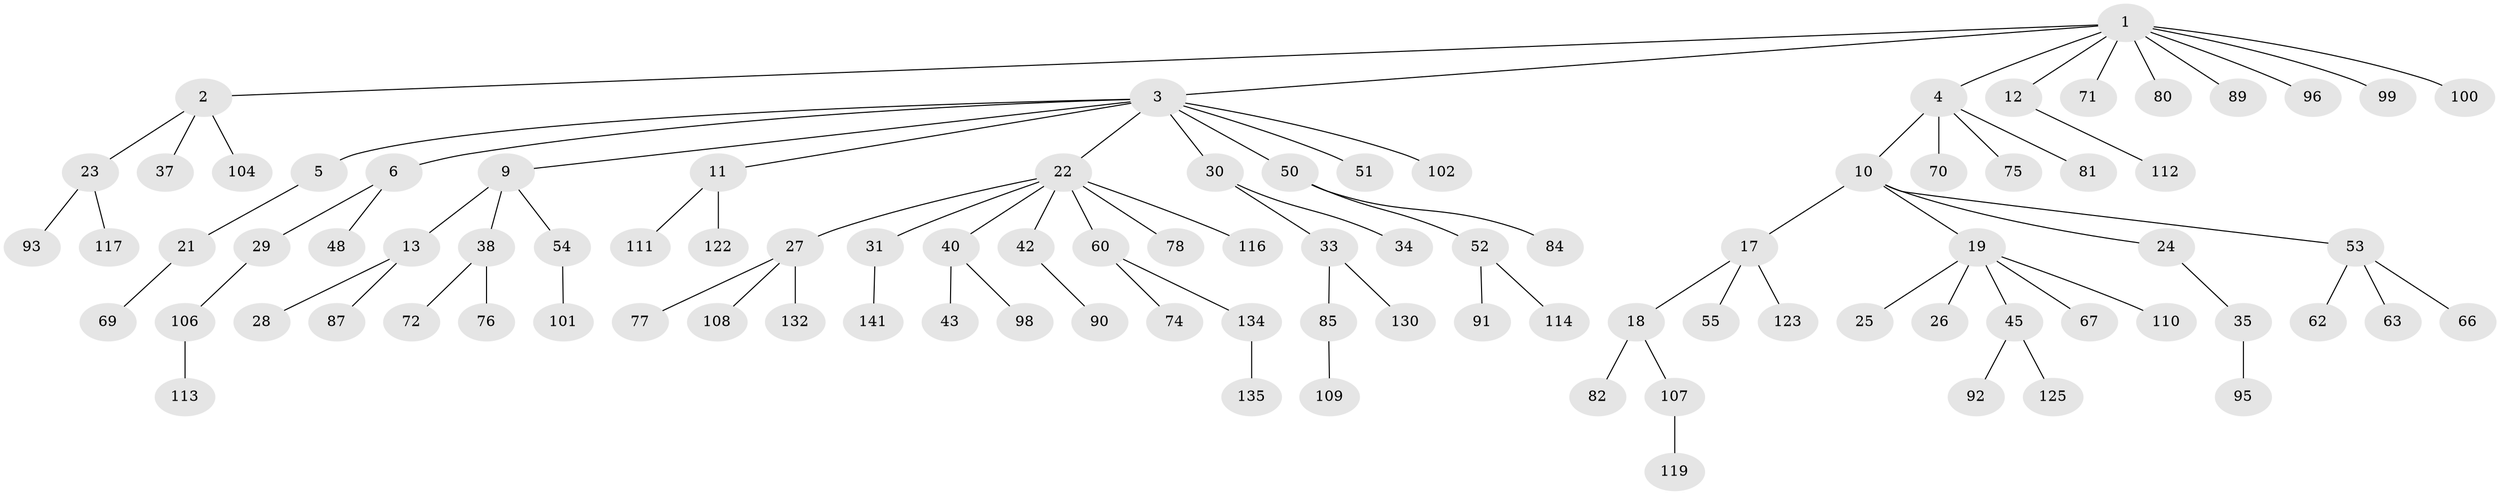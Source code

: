 // Generated by graph-tools (version 1.1) at 2025/52/02/27/25 19:52:09]
// undirected, 94 vertices, 93 edges
graph export_dot {
graph [start="1"]
  node [color=gray90,style=filled];
  1 [super="+8"];
  2 [super="+16"];
  3 [super="+7"];
  4 [super="+14"];
  5 [super="+20"];
  6 [super="+58"];
  9 [super="+15"];
  10 [super="+44"];
  11 [super="+86"];
  12 [super="+57"];
  13 [super="+73"];
  17 [super="+36"];
  18;
  19 [super="+139"];
  21 [super="+59"];
  22 [super="+47"];
  23 [super="+94"];
  24 [super="+39"];
  25 [super="+46"];
  26 [super="+97"];
  27 [super="+61"];
  28;
  29 [super="+32"];
  30;
  31 [super="+88"];
  33 [super="+129"];
  34;
  35 [super="+133"];
  37;
  38 [super="+68"];
  40 [super="+41"];
  42 [super="+49"];
  43;
  45 [super="+65"];
  48;
  50 [super="+83"];
  51 [super="+138"];
  52 [super="+103"];
  53 [super="+64"];
  54 [super="+56"];
  55 [super="+115"];
  60 [super="+124"];
  62;
  63;
  66 [super="+79"];
  67;
  69;
  70;
  71;
  72;
  74;
  75;
  76;
  77;
  78;
  80;
  81 [super="+126"];
  82;
  84;
  85 [super="+105"];
  87;
  89;
  90 [super="+128"];
  91 [super="+120"];
  92 [super="+136"];
  93 [super="+127"];
  95;
  96;
  98;
  99;
  100;
  101 [super="+121"];
  102;
  104;
  106;
  107 [super="+118"];
  108;
  109;
  110 [super="+137"];
  111;
  112;
  113 [super="+131"];
  114;
  116;
  117;
  119;
  122;
  123;
  125 [super="+140"];
  130;
  132;
  134;
  135;
  141;
  1 -- 2;
  1 -- 3;
  1 -- 4;
  1 -- 80;
  1 -- 96;
  1 -- 100;
  1 -- 99;
  1 -- 71;
  1 -- 89;
  1 -- 12;
  2 -- 37;
  2 -- 104;
  2 -- 23;
  3 -- 5;
  3 -- 6;
  3 -- 11;
  3 -- 22;
  3 -- 30;
  3 -- 102;
  3 -- 9;
  3 -- 50;
  3 -- 51;
  4 -- 10;
  4 -- 75;
  4 -- 81;
  4 -- 70;
  5 -- 21;
  6 -- 29;
  6 -- 48;
  9 -- 13;
  9 -- 38;
  9 -- 54;
  10 -- 17;
  10 -- 19;
  10 -- 24;
  10 -- 53;
  11 -- 122;
  11 -- 111;
  12 -- 112;
  13 -- 28;
  13 -- 87;
  17 -- 18;
  17 -- 123;
  17 -- 55;
  18 -- 82;
  18 -- 107;
  19 -- 25;
  19 -- 26;
  19 -- 45;
  19 -- 67;
  19 -- 110;
  21 -- 69;
  22 -- 27;
  22 -- 31;
  22 -- 40;
  22 -- 42;
  22 -- 78;
  22 -- 116;
  22 -- 60;
  23 -- 93;
  23 -- 117;
  24 -- 35;
  27 -- 77;
  27 -- 108;
  27 -- 132;
  29 -- 106;
  30 -- 33;
  30 -- 34;
  31 -- 141;
  33 -- 85;
  33 -- 130;
  35 -- 95;
  38 -- 72;
  38 -- 76;
  40 -- 43;
  40 -- 98;
  42 -- 90;
  45 -- 125;
  45 -- 92;
  50 -- 52;
  50 -- 84;
  52 -- 91;
  52 -- 114;
  53 -- 62;
  53 -- 63;
  53 -- 66;
  54 -- 101;
  60 -- 74;
  60 -- 134;
  85 -- 109;
  106 -- 113;
  107 -- 119;
  134 -- 135;
}
